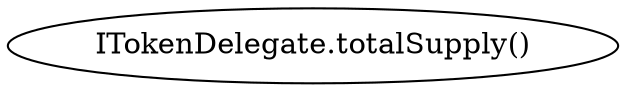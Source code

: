 digraph "" {
	graph [bb="0,0,253.23,36"];
	node [label="\N"];
	"ITokenDelegate.totalSupply()"	 [height=0.5,
		pos="126.61,18",
		width=3.517];
}
digraph "" {
	graph [bb="0,0,253.23,36"];
	node [label="\N"];
	"ITokenDelegate.totalSupply()"	 [height=0.5,
		pos="126.61,18",
		width=3.517];
}
digraph "" {
	graph [bb="0,0,253.23,36"];
	node [label="\N"];
	"ITokenDelegate.totalSupply()"	 [height=0.5,
		pos="126.61,18",
		width=3.517];
}
digraph "" {
	graph [bb="0,0,253.23,36"];
	node [label="\N"];
	"ITokenDelegate.totalSupply()"	 [height=0.5,
		pos="126.61,18",
		width=3.517];
}
digraph "" {
	graph [bb="0,0,253.23,36"];
	node [label="\N"];
	"ITokenDelegate.totalSupply()"	 [height=0.5,
		pos="126.61,18",
		width=3.517];
}
